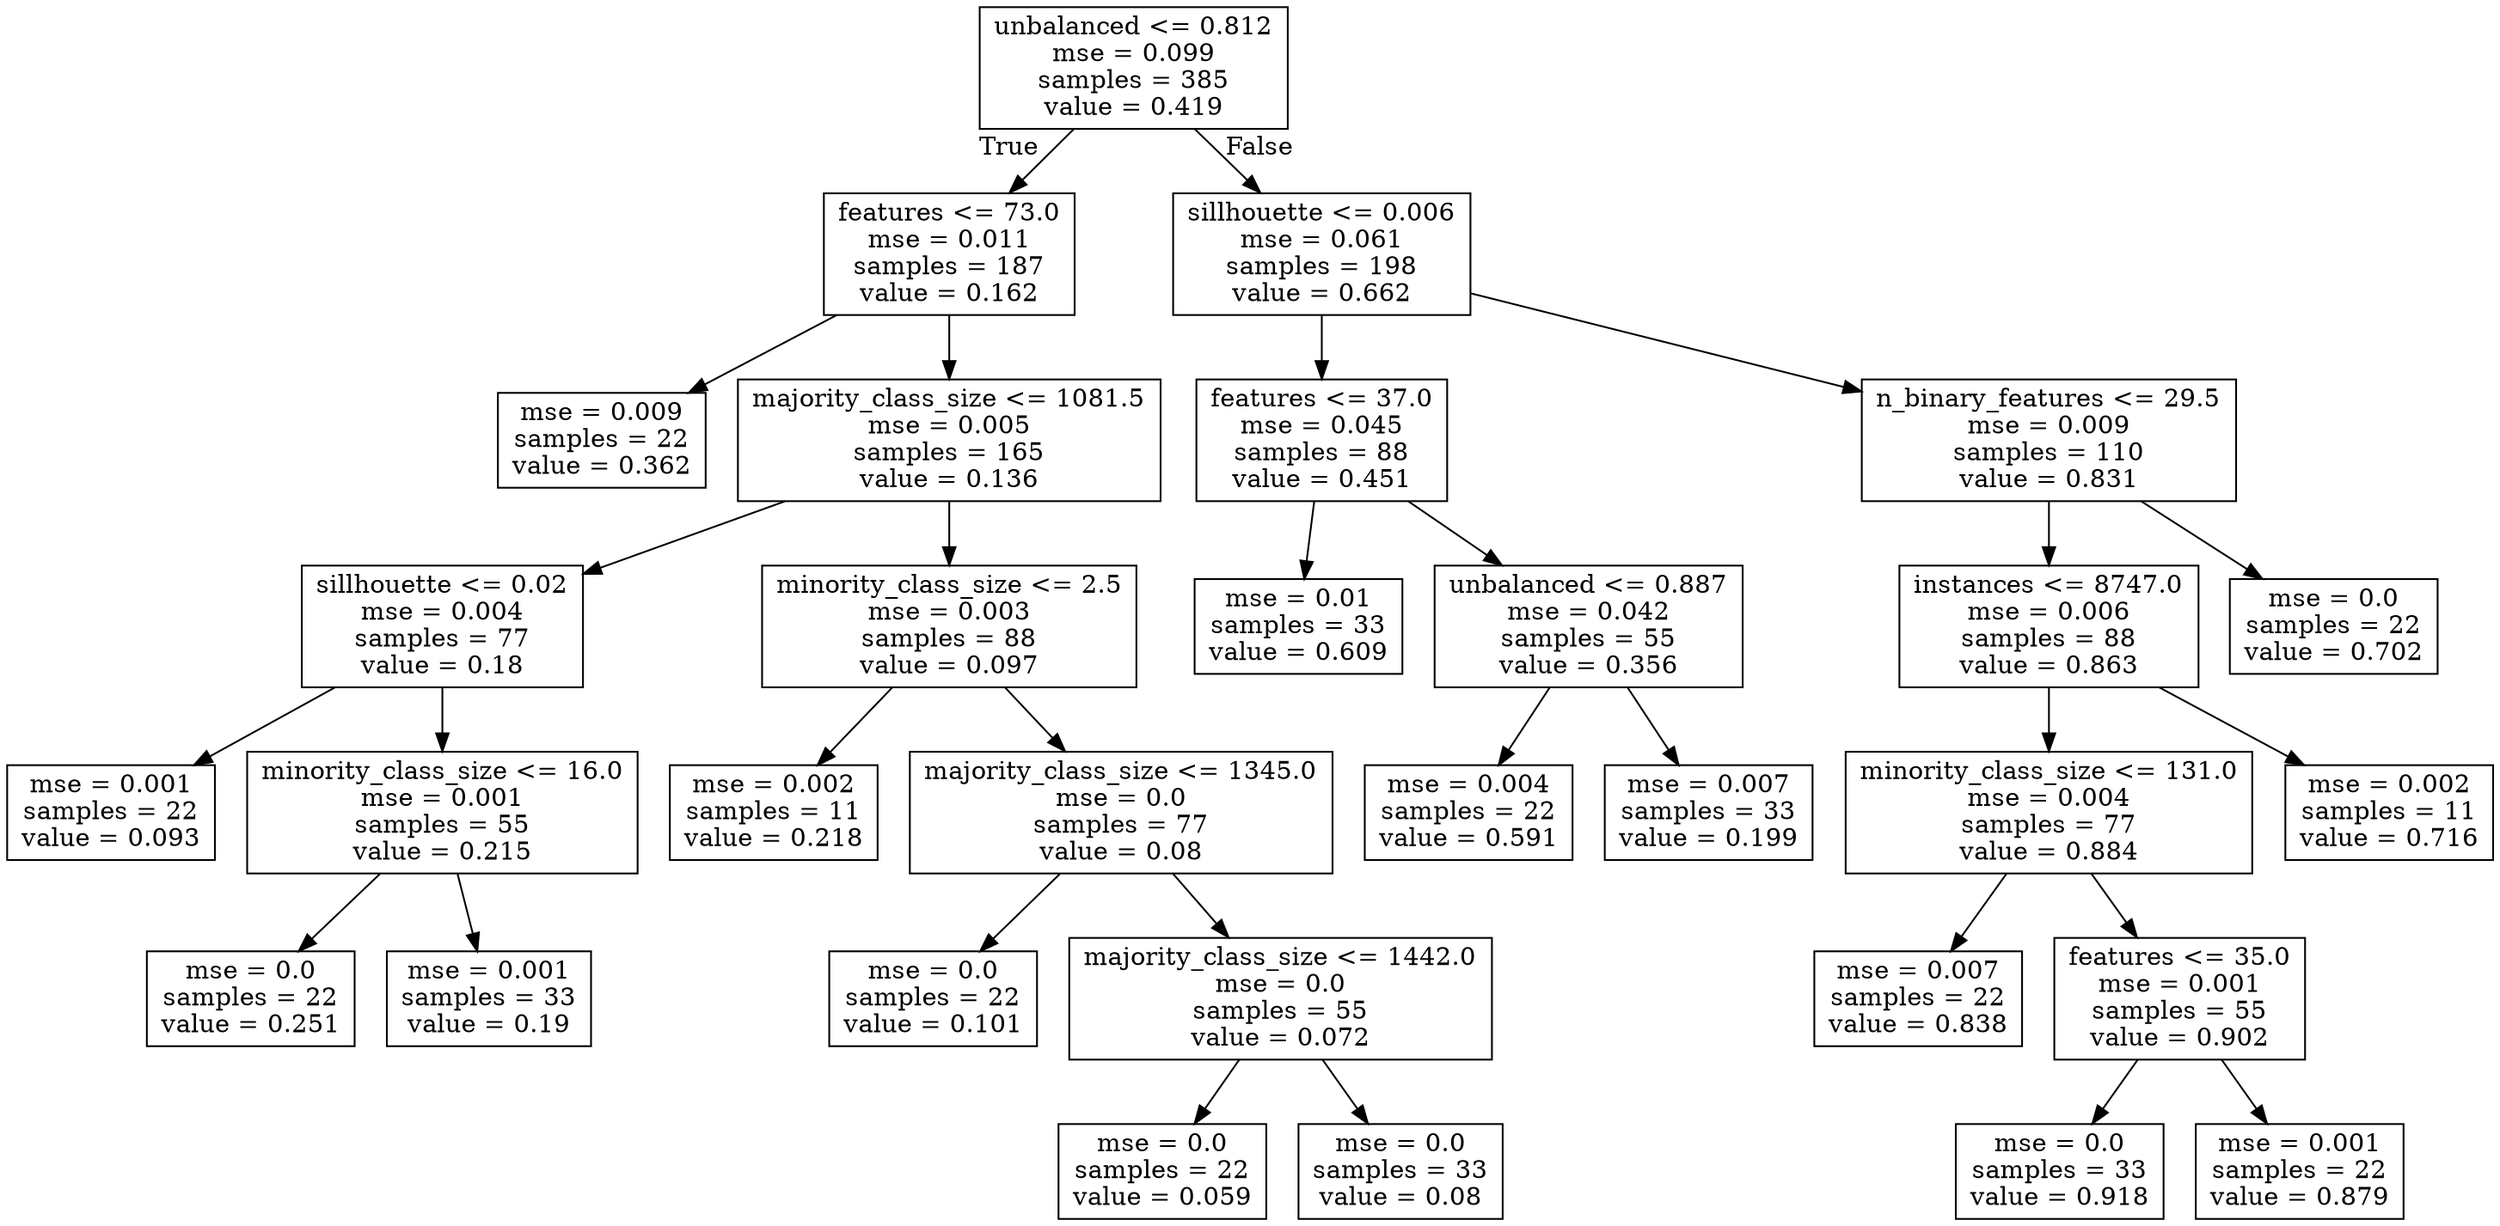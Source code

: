 digraph Tree {
node [shape=box] ;
0 [label="unbalanced <= 0.812\nmse = 0.099\nsamples = 385\nvalue = 0.419"] ;
1 [label="features <= 73.0\nmse = 0.011\nsamples = 187\nvalue = 0.162"] ;
0 -> 1 [labeldistance=2.5, labelangle=45, headlabel="True"] ;
2 [label="mse = 0.009\nsamples = 22\nvalue = 0.362"] ;
1 -> 2 ;
3 [label="majority_class_size <= 1081.5\nmse = 0.005\nsamples = 165\nvalue = 0.136"] ;
1 -> 3 ;
4 [label="sillhouette <= 0.02\nmse = 0.004\nsamples = 77\nvalue = 0.18"] ;
3 -> 4 ;
5 [label="mse = 0.001\nsamples = 22\nvalue = 0.093"] ;
4 -> 5 ;
6 [label="minority_class_size <= 16.0\nmse = 0.001\nsamples = 55\nvalue = 0.215"] ;
4 -> 6 ;
7 [label="mse = 0.0\nsamples = 22\nvalue = 0.251"] ;
6 -> 7 ;
8 [label="mse = 0.001\nsamples = 33\nvalue = 0.19"] ;
6 -> 8 ;
9 [label="minority_class_size <= 2.5\nmse = 0.003\nsamples = 88\nvalue = 0.097"] ;
3 -> 9 ;
10 [label="mse = 0.002\nsamples = 11\nvalue = 0.218"] ;
9 -> 10 ;
11 [label="majority_class_size <= 1345.0\nmse = 0.0\nsamples = 77\nvalue = 0.08"] ;
9 -> 11 ;
12 [label="mse = 0.0\nsamples = 22\nvalue = 0.101"] ;
11 -> 12 ;
13 [label="majority_class_size <= 1442.0\nmse = 0.0\nsamples = 55\nvalue = 0.072"] ;
11 -> 13 ;
14 [label="mse = 0.0\nsamples = 22\nvalue = 0.059"] ;
13 -> 14 ;
15 [label="mse = 0.0\nsamples = 33\nvalue = 0.08"] ;
13 -> 15 ;
16 [label="sillhouette <= 0.006\nmse = 0.061\nsamples = 198\nvalue = 0.662"] ;
0 -> 16 [labeldistance=2.5, labelangle=-45, headlabel="False"] ;
17 [label="features <= 37.0\nmse = 0.045\nsamples = 88\nvalue = 0.451"] ;
16 -> 17 ;
18 [label="mse = 0.01\nsamples = 33\nvalue = 0.609"] ;
17 -> 18 ;
19 [label="unbalanced <= 0.887\nmse = 0.042\nsamples = 55\nvalue = 0.356"] ;
17 -> 19 ;
20 [label="mse = 0.004\nsamples = 22\nvalue = 0.591"] ;
19 -> 20 ;
21 [label="mse = 0.007\nsamples = 33\nvalue = 0.199"] ;
19 -> 21 ;
22 [label="n_binary_features <= 29.5\nmse = 0.009\nsamples = 110\nvalue = 0.831"] ;
16 -> 22 ;
23 [label="instances <= 8747.0\nmse = 0.006\nsamples = 88\nvalue = 0.863"] ;
22 -> 23 ;
24 [label="minority_class_size <= 131.0\nmse = 0.004\nsamples = 77\nvalue = 0.884"] ;
23 -> 24 ;
25 [label="mse = 0.007\nsamples = 22\nvalue = 0.838"] ;
24 -> 25 ;
26 [label="features <= 35.0\nmse = 0.001\nsamples = 55\nvalue = 0.902"] ;
24 -> 26 ;
27 [label="mse = 0.0\nsamples = 33\nvalue = 0.918"] ;
26 -> 27 ;
28 [label="mse = 0.001\nsamples = 22\nvalue = 0.879"] ;
26 -> 28 ;
29 [label="mse = 0.002\nsamples = 11\nvalue = 0.716"] ;
23 -> 29 ;
30 [label="mse = 0.0\nsamples = 22\nvalue = 0.702"] ;
22 -> 30 ;
}